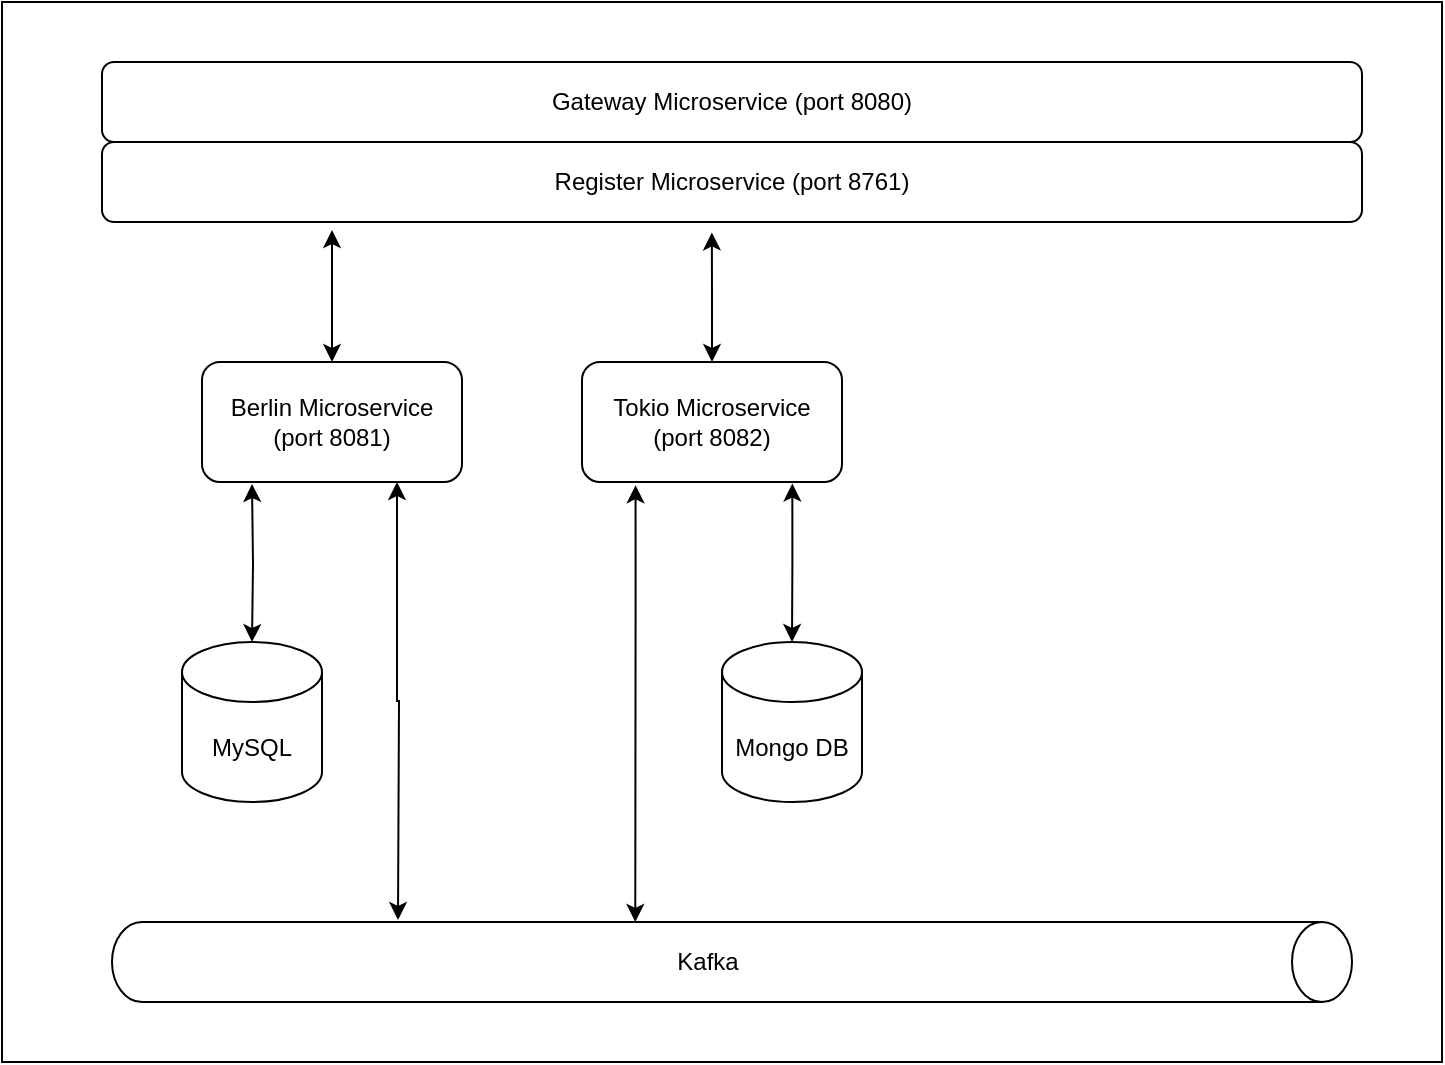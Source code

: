 <mxfile version="14.7.6" type="github"><diagram id="KAYoFOVoinrggncDsqFn" name="Microservices"><mxGraphModel dx="1550" dy="888" grid="1" gridSize="10" guides="1" tooltips="1" connect="1" arrows="1" fold="1" page="1" pageScale="1" pageWidth="1169" pageHeight="827" math="0" shadow="0"><root><mxCell id="0"/><mxCell id="1" parent="0"/><mxCell id="QA7NRQzsKsBDGc06PVG0-4" value="" style="rounded=0;whiteSpace=wrap;html=1;" parent="1" vertex="1"><mxGeometry x="110" y="160" width="720" height="530" as="geometry"/></mxCell><mxCell id="L3RMMEHooMvjJA7UHUvk-8" style="edgeStyle=orthogonalEdgeStyle;rounded=0;orthogonalLoop=1;jettySize=auto;html=1;startArrow=classic;startFill=1;" parent="1" target="L3RMMEHooMvjJA7UHUvk-7" edge="1"><mxGeometry relative="1" as="geometry"><mxPoint x="235" y="401" as="sourcePoint"/></mxGeometry></mxCell><mxCell id="L3RMMEHooMvjJA7UHUvk-10" style="edgeStyle=orthogonalEdgeStyle;rounded=0;orthogonalLoop=1;jettySize=auto;html=1;startArrow=classic;startFill=1;exitX=0.75;exitY=1;exitDx=0;exitDy=0;" parent="1" source="L3RMMEHooMvjJA7UHUvk-1" edge="1"><mxGeometry relative="1" as="geometry"><mxPoint x="308" y="619" as="targetPoint"/></mxGeometry></mxCell><mxCell id="L3RMMEHooMvjJA7UHUvk-13" style="edgeStyle=orthogonalEdgeStyle;rounded=0;orthogonalLoop=1;jettySize=auto;html=1;startArrow=classic;startFill=1;" parent="1" source="L3RMMEHooMvjJA7UHUvk-1" edge="1"><mxGeometry relative="1" as="geometry"><mxPoint x="275" y="274" as="targetPoint"/></mxGeometry></mxCell><mxCell id="L3RMMEHooMvjJA7UHUvk-1" value="Berlin Microservice&lt;br&gt;(port 8081)" style="rounded=1;whiteSpace=wrap;html=1;" parent="1" vertex="1"><mxGeometry x="210" y="340" width="130" height="60" as="geometry"/></mxCell><mxCell id="L3RMMEHooMvjJA7UHUvk-14" style="edgeStyle=orthogonalEdgeStyle;rounded=0;orthogonalLoop=1;jettySize=auto;html=1;entryX=0.484;entryY=1.13;entryDx=0;entryDy=0;entryPerimeter=0;startArrow=classic;startFill=1;" parent="1" source="L3RMMEHooMvjJA7UHUvk-2" target="L3RMMEHooMvjJA7UHUvk-3" edge="1"><mxGeometry relative="1" as="geometry"/></mxCell><mxCell id="QA7NRQzsKsBDGc06PVG0-1" style="edgeStyle=orthogonalEdgeStyle;rounded=0;orthogonalLoop=1;jettySize=auto;html=1;exitX=0.206;exitY=1.027;exitDx=0;exitDy=0;exitPerimeter=0;entryX=0;entryY=0.578;entryDx=0;entryDy=0;entryPerimeter=0;startArrow=classic;startFill=1;" parent="1" source="L3RMMEHooMvjJA7UHUvk-2" target="L3RMMEHooMvjJA7UHUvk-6" edge="1"><mxGeometry relative="1" as="geometry"><mxPoint x="427" y="630" as="targetPoint"/><Array as="points"><mxPoint x="427" y="460"/><mxPoint x="427" y="460"/></Array></mxGeometry></mxCell><mxCell id="QA7NRQzsKsBDGc06PVG0-2" style="edgeStyle=orthogonalEdgeStyle;rounded=0;orthogonalLoop=1;jettySize=auto;html=1;entryX=0.5;entryY=0;entryDx=0;entryDy=0;entryPerimeter=0;exitX=0.809;exitY=1.013;exitDx=0;exitDy=0;exitPerimeter=0;startArrow=classic;startFill=1;" parent="1" source="L3RMMEHooMvjJA7UHUvk-2" target="L3RMMEHooMvjJA7UHUvk-5" edge="1"><mxGeometry relative="1" as="geometry"/></mxCell><mxCell id="L3RMMEHooMvjJA7UHUvk-2" value="Tokio Microservice&lt;br&gt;(port 8082)" style="rounded=1;whiteSpace=wrap;html=1;" parent="1" vertex="1"><mxGeometry x="400" y="340" width="130" height="60" as="geometry"/></mxCell><mxCell id="L3RMMEHooMvjJA7UHUvk-3" value="Register Microservice (port 8761)" style="rounded=1;whiteSpace=wrap;html=1;" parent="1" vertex="1"><mxGeometry x="160" y="230" width="630" height="40" as="geometry"/></mxCell><mxCell id="L3RMMEHooMvjJA7UHUvk-5" value="Mongo DB" style="shape=cylinder3;whiteSpace=wrap;html=1;boundedLbl=1;backgroundOutline=1;size=15;" parent="1" vertex="1"><mxGeometry x="470" y="480" width="70" height="80" as="geometry"/></mxCell><mxCell id="L3RMMEHooMvjJA7UHUvk-6" value="Kafka" style="shape=cylinder3;whiteSpace=wrap;html=1;boundedLbl=1;backgroundOutline=1;size=15;rotation=90;labelPosition=center;verticalLabelPosition=middle;align=center;verticalAlign=middle;horizontal=0;" parent="1" vertex="1"><mxGeometry x="455" y="330" width="40" height="620" as="geometry"/></mxCell><mxCell id="L3RMMEHooMvjJA7UHUvk-7" value="MySQL" style="shape=cylinder3;whiteSpace=wrap;html=1;boundedLbl=1;backgroundOutline=1;size=15;" parent="1" vertex="1"><mxGeometry x="200" y="480" width="70" height="80" as="geometry"/></mxCell><mxCell id="L3RMMEHooMvjJA7UHUvk-12" value="Gateway Microservice (port 8080)" style="rounded=1;whiteSpace=wrap;html=1;" parent="1" vertex="1"><mxGeometry x="160" y="190" width="630" height="40" as="geometry"/></mxCell></root></mxGraphModel></diagram></mxfile>